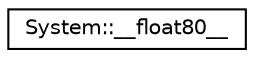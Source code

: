 digraph G
{
  edge [fontname="Helvetica",fontsize="10",labelfontname="Helvetica",labelfontsize="10"];
  node [fontname="Helvetica",fontsize="10",shape=record];
  rankdir="LR";
  Node1 [label="System::__float80__",height=0.2,width=0.4,color="black", fillcolor="white", style="filled",URL="$struct_system_1_1____float80____.html"];
}
